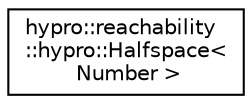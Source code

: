 digraph "Graphical Class Hierarchy"
{
  edge [fontname="Helvetica",fontsize="10",labelfontname="Helvetica",labelfontsize="10"];
  node [fontname="Helvetica",fontsize="10",shape=record];
  rankdir="LR";
  Node1 [label="hypro::reachability\l::hypro::Halfspace\<\l Number \>",height=0.2,width=0.4,color="black", fillcolor="white", style="filled",URL="$classhypro_1_1reachability_1_1hypro_1_1Halfspace.html"];
}
